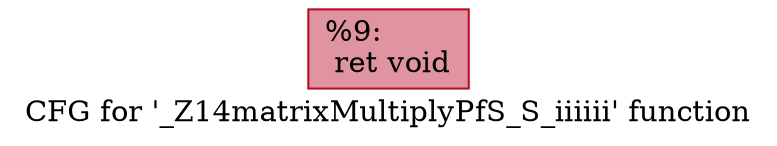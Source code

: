 digraph "CFG for '_Z14matrixMultiplyPfS_S_iiiiii' function" {
	label="CFG for '_Z14matrixMultiplyPfS_S_iiiiii' function";

	Node0x5082cf0 [shape=record,color="#b70d28ff", style=filled, fillcolor="#b70d2870",label="{%9:\l  ret void\l}"];
}
